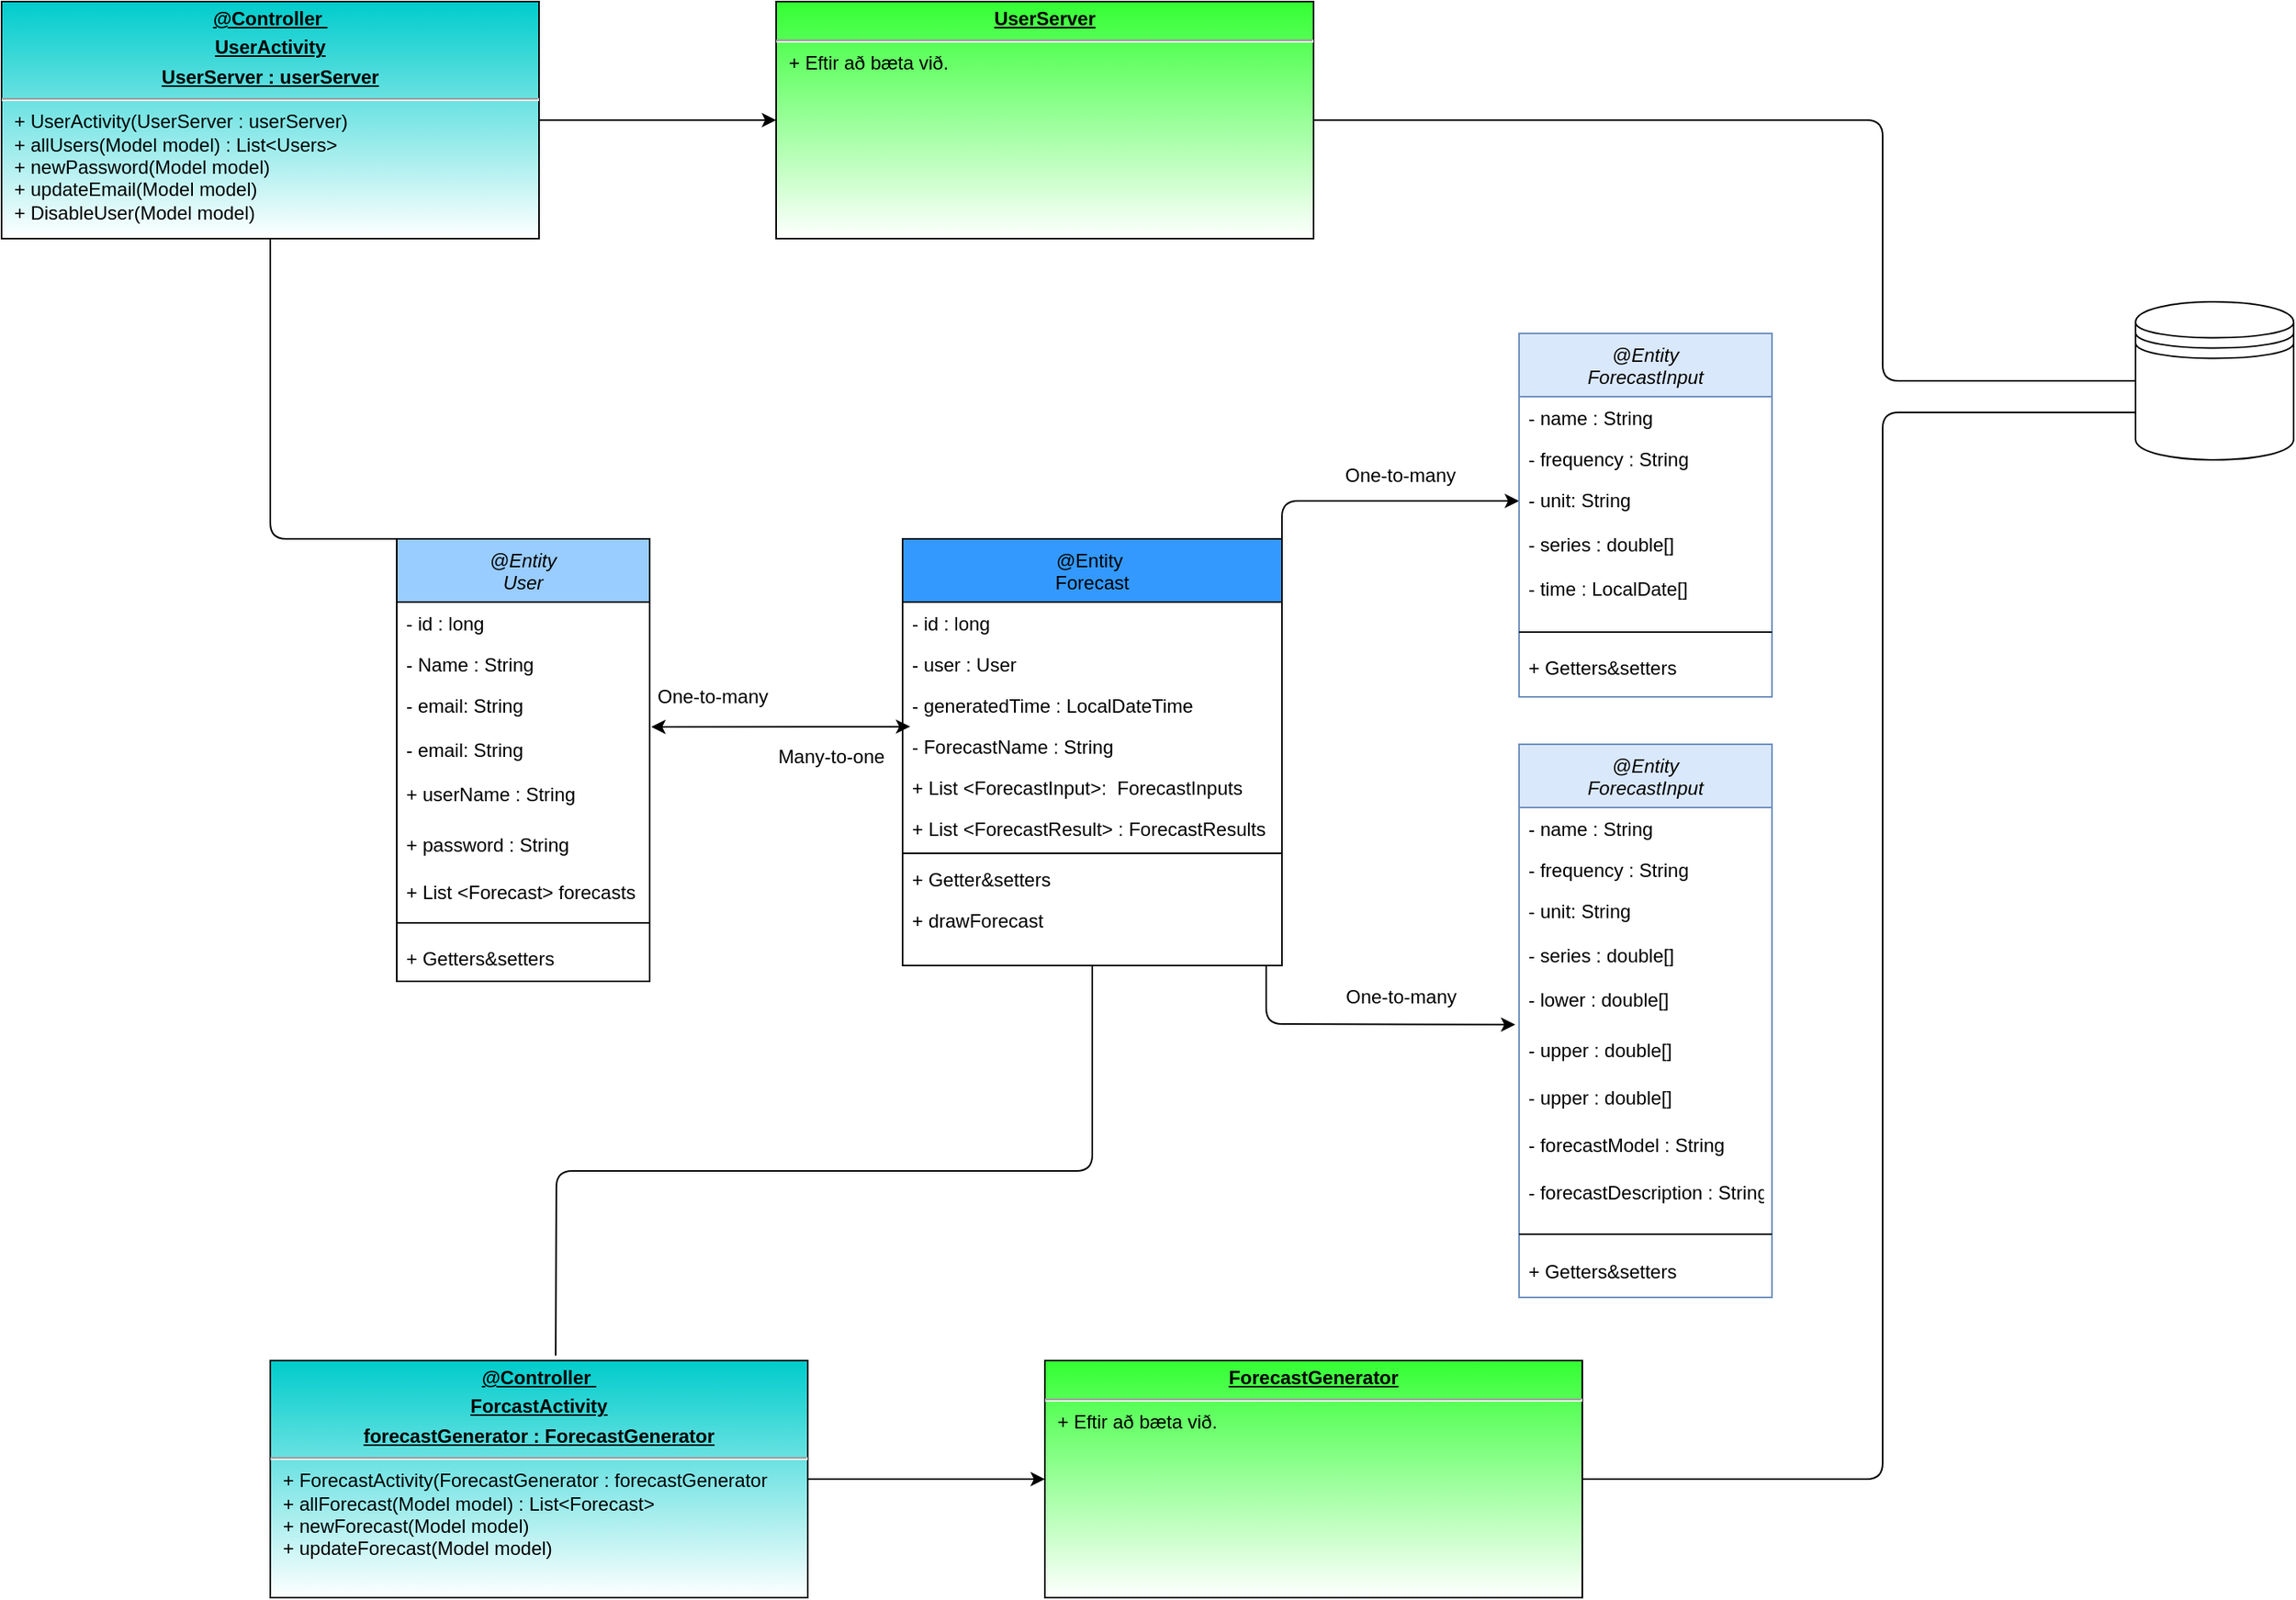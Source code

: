 <mxfile version="14.4.2" type="device"><diagram id="C5RBs43oDa-KdzZeNtuy" name="Page-1"><mxGraphModel dx="2903" dy="2339" grid="1" gridSize="10" guides="1" tooltips="1" connect="1" arrows="1" fold="1" page="1" pageScale="1" pageWidth="827" pageHeight="1169" math="0" shadow="0"><root><mxCell id="WIyWlLk6GJQsqaUBKTNV-0"/><mxCell id="WIyWlLk6GJQsqaUBKTNV-1" parent="WIyWlLk6GJQsqaUBKTNV-0"/><mxCell id="zkfFHV4jXpPFQw0GAbJ--0" value="@Entity&#10;User" style="swimlane;fontStyle=2;align=center;verticalAlign=top;childLayout=stackLayout;horizontal=1;startSize=40;horizontalStack=0;resizeParent=1;resizeLast=0;collapsible=1;marginBottom=0;rounded=0;shadow=0;strokeWidth=1;fillColor=#99CCFF;" parent="WIyWlLk6GJQsqaUBKTNV-1" vertex="1"><mxGeometry x="220" y="120" width="160" height="280" as="geometry"><mxRectangle x="230" y="140" width="160" height="26" as="alternateBounds"/></mxGeometry></mxCell><mxCell id="zkfFHV4jXpPFQw0GAbJ--1" value="- id : long&#10;" style="text;align=left;verticalAlign=top;spacingLeft=4;spacingRight=4;overflow=hidden;rotatable=0;points=[[0,0.5],[1,0.5]];portConstraint=eastwest;" parent="zkfFHV4jXpPFQw0GAbJ--0" vertex="1"><mxGeometry y="40" width="160" height="26" as="geometry"/></mxCell><mxCell id="zkfFHV4jXpPFQw0GAbJ--2" value="- Name : String" style="text;align=left;verticalAlign=top;spacingLeft=4;spacingRight=4;overflow=hidden;rotatable=0;points=[[0,0.5],[1,0.5]];portConstraint=eastwest;rounded=0;shadow=0;html=0;" parent="zkfFHV4jXpPFQw0GAbJ--0" vertex="1"><mxGeometry y="66" width="160" height="26" as="geometry"/></mxCell><mxCell id="zkfFHV4jXpPFQw0GAbJ--3" value="- email: String" style="text;align=left;verticalAlign=top;spacingLeft=4;spacingRight=4;overflow=hidden;rotatable=0;points=[[0,0.5],[1,0.5]];portConstraint=eastwest;rounded=0;shadow=0;html=0;" parent="zkfFHV4jXpPFQw0GAbJ--0" vertex="1"><mxGeometry y="92" width="160" height="28" as="geometry"/></mxCell><mxCell id="IDoZR1z59Kz2mP2TCOT6-0" value="- email: String" style="text;align=left;verticalAlign=top;spacingLeft=4;spacingRight=4;overflow=hidden;rotatable=0;points=[[0,0.5],[1,0.5]];portConstraint=eastwest;rounded=0;shadow=0;html=0;" vertex="1" parent="zkfFHV4jXpPFQw0GAbJ--0"><mxGeometry y="120" width="160" height="28" as="geometry"/></mxCell><mxCell id="IDoZR1z59Kz2mP2TCOT6-1" value="+ userName : String" style="text;align=left;verticalAlign=top;spacingLeft=4;spacingRight=4;overflow=hidden;rotatable=0;points=[[0,0.5],[1,0.5]];portConstraint=eastwest;rounded=0;shadow=0;html=0;" vertex="1" parent="zkfFHV4jXpPFQw0GAbJ--0"><mxGeometry y="148" width="160" height="32" as="geometry"/></mxCell><mxCell id="IDoZR1z59Kz2mP2TCOT6-2" value="+ password : String" style="text;align=left;verticalAlign=top;spacingLeft=4;spacingRight=4;overflow=hidden;rotatable=0;points=[[0,0.5],[1,0.5]];portConstraint=eastwest;rounded=0;shadow=0;html=0;" vertex="1" parent="zkfFHV4jXpPFQw0GAbJ--0"><mxGeometry y="180" width="160" height="30" as="geometry"/></mxCell><mxCell id="IDoZR1z59Kz2mP2TCOT6-3" value="+ List &lt;Forecast&gt; forecasts" style="text;align=left;verticalAlign=top;spacingLeft=4;spacingRight=4;overflow=hidden;rotatable=0;points=[[0,0.5],[1,0.5]];portConstraint=eastwest;rounded=0;shadow=0;html=0;" vertex="1" parent="zkfFHV4jXpPFQw0GAbJ--0"><mxGeometry y="210" width="160" height="24" as="geometry"/></mxCell><mxCell id="zkfFHV4jXpPFQw0GAbJ--4" value="" style="line;html=1;strokeWidth=1;align=left;verticalAlign=middle;spacingTop=-1;spacingLeft=3;spacingRight=3;rotatable=0;labelPosition=right;points=[];portConstraint=eastwest;" parent="zkfFHV4jXpPFQw0GAbJ--0" vertex="1"><mxGeometry y="234" width="160" height="18" as="geometry"/></mxCell><mxCell id="IDoZR1z59Kz2mP2TCOT6-4" value="+ Getters&amp;setters" style="text;align=left;verticalAlign=top;spacingLeft=4;spacingRight=4;overflow=hidden;rotatable=0;points=[[0,0.5],[1,0.5]];portConstraint=eastwest;rounded=0;shadow=0;html=0;" vertex="1" parent="zkfFHV4jXpPFQw0GAbJ--0"><mxGeometry y="252" width="160" height="28" as="geometry"/></mxCell><mxCell id="zkfFHV4jXpPFQw0GAbJ--17" value="@Entity &#10;Forecast" style="swimlane;fontStyle=0;align=center;verticalAlign=top;childLayout=stackLayout;horizontal=1;startSize=40;horizontalStack=0;resizeParent=1;resizeLast=0;collapsible=1;marginBottom=0;rounded=0;shadow=0;strokeWidth=1;fillColor=#3399FF;" parent="WIyWlLk6GJQsqaUBKTNV-1" vertex="1"><mxGeometry x="540" y="120" width="240" height="270" as="geometry"><mxRectangle x="550" y="140" width="160" height="26" as="alternateBounds"/></mxGeometry></mxCell><mxCell id="zkfFHV4jXpPFQw0GAbJ--18" value="- id : long" style="text;align=left;verticalAlign=top;spacingLeft=4;spacingRight=4;overflow=hidden;rotatable=0;points=[[0,0.5],[1,0.5]];portConstraint=eastwest;" parent="zkfFHV4jXpPFQw0GAbJ--17" vertex="1"><mxGeometry y="40" width="240" height="26" as="geometry"/></mxCell><mxCell id="zkfFHV4jXpPFQw0GAbJ--19" value="- user : User" style="text;align=left;verticalAlign=top;spacingLeft=4;spacingRight=4;overflow=hidden;rotatable=0;points=[[0,0.5],[1,0.5]];portConstraint=eastwest;rounded=0;shadow=0;html=0;" parent="zkfFHV4jXpPFQw0GAbJ--17" vertex="1"><mxGeometry y="66" width="240" height="26" as="geometry"/></mxCell><mxCell id="zkfFHV4jXpPFQw0GAbJ--20" value="- generatedTime : LocalDateTime" style="text;align=left;verticalAlign=top;spacingLeft=4;spacingRight=4;overflow=hidden;rotatable=0;points=[[0,0.5],[1,0.5]];portConstraint=eastwest;rounded=0;shadow=0;html=0;" parent="zkfFHV4jXpPFQw0GAbJ--17" vertex="1"><mxGeometry y="92" width="240" height="26" as="geometry"/></mxCell><mxCell id="zkfFHV4jXpPFQw0GAbJ--21" value="- ForecastName : String" style="text;align=left;verticalAlign=top;spacingLeft=4;spacingRight=4;overflow=hidden;rotatable=0;points=[[0,0.5],[1,0.5]];portConstraint=eastwest;rounded=0;shadow=0;html=0;" parent="zkfFHV4jXpPFQw0GAbJ--17" vertex="1"><mxGeometry y="118" width="240" height="26" as="geometry"/></mxCell><mxCell id="zkfFHV4jXpPFQw0GAbJ--22" value="+ List &lt;ForecastInput&gt;:  ForecastInputs" style="text;align=left;verticalAlign=top;spacingLeft=4;spacingRight=4;overflow=hidden;rotatable=0;points=[[0,0.5],[1,0.5]];portConstraint=eastwest;rounded=0;shadow=0;html=0;" parent="zkfFHV4jXpPFQw0GAbJ--17" vertex="1"><mxGeometry y="144" width="240" height="26" as="geometry"/></mxCell><mxCell id="IDoZR1z59Kz2mP2TCOT6-11" value="+ List &lt;ForecastResult&gt; : ForecastResults" style="text;align=left;verticalAlign=top;spacingLeft=4;spacingRight=4;overflow=hidden;rotatable=0;points=[[0,0.5],[1,0.5]];portConstraint=eastwest;rounded=0;shadow=0;html=0;" vertex="1" parent="zkfFHV4jXpPFQw0GAbJ--17"><mxGeometry y="170" width="240" height="26" as="geometry"/></mxCell><mxCell id="zkfFHV4jXpPFQw0GAbJ--23" value="" style="line;html=1;strokeWidth=1;align=left;verticalAlign=middle;spacingTop=-1;spacingLeft=3;spacingRight=3;rotatable=0;labelPosition=right;points=[];portConstraint=eastwest;" parent="zkfFHV4jXpPFQw0GAbJ--17" vertex="1"><mxGeometry y="196" width="240" height="6" as="geometry"/></mxCell><mxCell id="zkfFHV4jXpPFQw0GAbJ--25" value="+ Getter&amp;setters" style="text;align=left;verticalAlign=top;spacingLeft=4;spacingRight=4;overflow=hidden;rotatable=0;points=[[0,0.5],[1,0.5]];portConstraint=eastwest;" parent="zkfFHV4jXpPFQw0GAbJ--17" vertex="1"><mxGeometry y="202" width="240" height="26" as="geometry"/></mxCell><mxCell id="IDoZR1z59Kz2mP2TCOT6-12" value="+ drawForecast" style="text;align=left;verticalAlign=top;spacingLeft=4;spacingRight=4;overflow=hidden;rotatable=0;points=[[0,0.5],[1,0.5]];portConstraint=eastwest;" vertex="1" parent="zkfFHV4jXpPFQw0GAbJ--17"><mxGeometry y="228" width="240" height="26" as="geometry"/></mxCell><mxCell id="IDoZR1z59Kz2mP2TCOT6-8" value="" style="endArrow=classic;startArrow=classic;html=1;entryX=0.02;entryY=0.031;entryDx=0;entryDy=0;entryPerimeter=0;" edge="1" parent="WIyWlLk6GJQsqaUBKTNV-1" target="zkfFHV4jXpPFQw0GAbJ--21"><mxGeometry width="50" height="50" relative="1" as="geometry"><mxPoint x="381" y="239" as="sourcePoint"/><mxPoint x="480" y="280" as="targetPoint"/></mxGeometry></mxCell><mxCell id="IDoZR1z59Kz2mP2TCOT6-9" value="One-to-many" style="text;html=1;strokeColor=none;fillColor=none;align=center;verticalAlign=middle;whiteSpace=wrap;rounded=0;" vertex="1" parent="WIyWlLk6GJQsqaUBKTNV-1"><mxGeometry x="380" y="210" width="80" height="20" as="geometry"/></mxCell><mxCell id="IDoZR1z59Kz2mP2TCOT6-10" value="Many-to-one" style="text;html=1;strokeColor=none;fillColor=none;align=center;verticalAlign=middle;whiteSpace=wrap;rounded=0;" vertex="1" parent="WIyWlLk6GJQsqaUBKTNV-1"><mxGeometry x="460" y="248" width="70" height="20" as="geometry"/></mxCell><mxCell id="IDoZR1z59Kz2mP2TCOT6-13" value="" style="endArrow=classic;html=1;fontColor=#CCFFCC;entryX=0;entryY=0.5;entryDx=0;entryDy=0;" edge="1" parent="WIyWlLk6GJQsqaUBKTNV-1" target="IDoZR1z59Kz2mP2TCOT6-17"><mxGeometry width="50" height="50" relative="1" as="geometry"><mxPoint x="780" y="120" as="sourcePoint"/><mxPoint x="930" y="199" as="targetPoint"/><Array as="points"><mxPoint x="780" y="96"/></Array></mxGeometry></mxCell><mxCell id="IDoZR1z59Kz2mP2TCOT6-14" value="@Entity&#10;ForecastInput" style="swimlane;fontStyle=2;align=center;verticalAlign=top;childLayout=stackLayout;horizontal=1;startSize=40;horizontalStack=0;resizeParent=1;resizeLast=0;collapsible=1;marginBottom=0;rounded=0;shadow=0;strokeWidth=1;fillColor=#dae8fc;strokeColor=#6c8ebf;" vertex="1" parent="WIyWlLk6GJQsqaUBKTNV-1"><mxGeometry x="930" y="-10" width="160" height="230" as="geometry"><mxRectangle x="230" y="140" width="160" height="26" as="alternateBounds"/></mxGeometry></mxCell><mxCell id="IDoZR1z59Kz2mP2TCOT6-15" value="- name : String" style="text;align=left;verticalAlign=top;spacingLeft=4;spacingRight=4;overflow=hidden;rotatable=0;points=[[0,0.5],[1,0.5]];portConstraint=eastwest;" vertex="1" parent="IDoZR1z59Kz2mP2TCOT6-14"><mxGeometry y="40" width="160" height="26" as="geometry"/></mxCell><mxCell id="IDoZR1z59Kz2mP2TCOT6-16" value="- frequency : String" style="text;align=left;verticalAlign=top;spacingLeft=4;spacingRight=4;overflow=hidden;rotatable=0;points=[[0,0.5],[1,0.5]];portConstraint=eastwest;rounded=0;shadow=0;html=0;" vertex="1" parent="IDoZR1z59Kz2mP2TCOT6-14"><mxGeometry y="66" width="160" height="26" as="geometry"/></mxCell><mxCell id="IDoZR1z59Kz2mP2TCOT6-17" value="- unit: String" style="text;align=left;verticalAlign=top;spacingLeft=4;spacingRight=4;overflow=hidden;rotatable=0;points=[[0,0.5],[1,0.5]];portConstraint=eastwest;rounded=0;shadow=0;html=0;" vertex="1" parent="IDoZR1z59Kz2mP2TCOT6-14"><mxGeometry y="92" width="160" height="28" as="geometry"/></mxCell><mxCell id="IDoZR1z59Kz2mP2TCOT6-18" value="- series : double[]" style="text;align=left;verticalAlign=top;spacingLeft=4;spacingRight=4;overflow=hidden;rotatable=0;points=[[0,0.5],[1,0.5]];portConstraint=eastwest;rounded=0;shadow=0;html=0;" vertex="1" parent="IDoZR1z59Kz2mP2TCOT6-14"><mxGeometry y="120" width="160" height="28" as="geometry"/></mxCell><mxCell id="IDoZR1z59Kz2mP2TCOT6-19" value="- time : LocalDate[]" style="text;align=left;verticalAlign=top;spacingLeft=4;spacingRight=4;overflow=hidden;rotatable=0;points=[[0,0.5],[1,0.5]];portConstraint=eastwest;rounded=0;shadow=0;html=0;" vertex="1" parent="IDoZR1z59Kz2mP2TCOT6-14"><mxGeometry y="148" width="160" height="32" as="geometry"/></mxCell><mxCell id="IDoZR1z59Kz2mP2TCOT6-22" value="" style="line;html=1;strokeWidth=1;align=left;verticalAlign=middle;spacingTop=-1;spacingLeft=3;spacingRight=3;rotatable=0;labelPosition=right;points=[];portConstraint=eastwest;" vertex="1" parent="IDoZR1z59Kz2mP2TCOT6-14"><mxGeometry y="180" width="160" height="18" as="geometry"/></mxCell><mxCell id="IDoZR1z59Kz2mP2TCOT6-23" value="+ Getters&amp;setters" style="text;align=left;verticalAlign=top;spacingLeft=4;spacingRight=4;overflow=hidden;rotatable=0;points=[[0,0.5],[1,0.5]];portConstraint=eastwest;rounded=0;shadow=0;html=0;" vertex="1" parent="IDoZR1z59Kz2mP2TCOT6-14"><mxGeometry y="198" width="160" height="22" as="geometry"/></mxCell><mxCell id="IDoZR1z59Kz2mP2TCOT6-24" value="&lt;font color=&quot;#000000&quot;&gt;One-to-many&lt;/font&gt;" style="text;html=1;strokeColor=none;fillColor=none;align=center;verticalAlign=middle;whiteSpace=wrap;rounded=0;fontColor=#CCFFCC;" vertex="1" parent="WIyWlLk6GJQsqaUBKTNV-1"><mxGeometry x="810" y="70" width="90" height="20" as="geometry"/></mxCell><mxCell id="IDoZR1z59Kz2mP2TCOT6-25" value="@Entity&#10;ForecastInput" style="swimlane;fontStyle=2;align=center;verticalAlign=top;childLayout=stackLayout;horizontal=1;startSize=40;horizontalStack=0;resizeParent=1;resizeLast=0;collapsible=1;marginBottom=0;rounded=0;shadow=0;strokeWidth=1;fillColor=#dae8fc;strokeColor=#6c8ebf;" vertex="1" parent="WIyWlLk6GJQsqaUBKTNV-1"><mxGeometry x="930" y="250" width="160" height="350" as="geometry"><mxRectangle x="230" y="140" width="160" height="26" as="alternateBounds"/></mxGeometry></mxCell><mxCell id="IDoZR1z59Kz2mP2TCOT6-26" value="- name : String" style="text;align=left;verticalAlign=top;spacingLeft=4;spacingRight=4;overflow=hidden;rotatable=0;points=[[0,0.5],[1,0.5]];portConstraint=eastwest;" vertex="1" parent="IDoZR1z59Kz2mP2TCOT6-25"><mxGeometry y="40" width="160" height="26" as="geometry"/></mxCell><mxCell id="IDoZR1z59Kz2mP2TCOT6-27" value="- frequency : String" style="text;align=left;verticalAlign=top;spacingLeft=4;spacingRight=4;overflow=hidden;rotatable=0;points=[[0,0.5],[1,0.5]];portConstraint=eastwest;rounded=0;shadow=0;html=0;" vertex="1" parent="IDoZR1z59Kz2mP2TCOT6-25"><mxGeometry y="66" width="160" height="26" as="geometry"/></mxCell><mxCell id="IDoZR1z59Kz2mP2TCOT6-28" value="- unit: String" style="text;align=left;verticalAlign=top;spacingLeft=4;spacingRight=4;overflow=hidden;rotatable=0;points=[[0,0.5],[1,0.5]];portConstraint=eastwest;rounded=0;shadow=0;html=0;" vertex="1" parent="IDoZR1z59Kz2mP2TCOT6-25"><mxGeometry y="92" width="160" height="28" as="geometry"/></mxCell><mxCell id="IDoZR1z59Kz2mP2TCOT6-29" value="- series : double[]" style="text;align=left;verticalAlign=top;spacingLeft=4;spacingRight=4;overflow=hidden;rotatable=0;points=[[0,0.5],[1,0.5]];portConstraint=eastwest;rounded=0;shadow=0;html=0;" vertex="1" parent="IDoZR1z59Kz2mP2TCOT6-25"><mxGeometry y="120" width="160" height="28" as="geometry"/></mxCell><mxCell id="IDoZR1z59Kz2mP2TCOT6-30" value="- lower : double[]" style="text;align=left;verticalAlign=top;spacingLeft=4;spacingRight=4;overflow=hidden;rotatable=0;points=[[0,0.5],[1,0.5]];portConstraint=eastwest;rounded=0;shadow=0;html=0;" vertex="1" parent="IDoZR1z59Kz2mP2TCOT6-25"><mxGeometry y="148" width="160" height="32" as="geometry"/></mxCell><mxCell id="IDoZR1z59Kz2mP2TCOT6-31" value="- upper : double[]" style="text;align=left;verticalAlign=top;spacingLeft=4;spacingRight=4;overflow=hidden;rotatable=0;points=[[0,0.5],[1,0.5]];portConstraint=eastwest;rounded=0;shadow=0;html=0;" vertex="1" parent="IDoZR1z59Kz2mP2TCOT6-25"><mxGeometry y="180" width="160" height="30" as="geometry"/></mxCell><mxCell id="IDoZR1z59Kz2mP2TCOT6-34" value="- upper : double[]" style="text;align=left;verticalAlign=top;spacingLeft=4;spacingRight=4;overflow=hidden;rotatable=0;points=[[0,0.5],[1,0.5]];portConstraint=eastwest;rounded=0;shadow=0;html=0;" vertex="1" parent="IDoZR1z59Kz2mP2TCOT6-25"><mxGeometry y="210" width="160" height="30" as="geometry"/></mxCell><mxCell id="IDoZR1z59Kz2mP2TCOT6-35" value="- forecastModel : String" style="text;align=left;verticalAlign=top;spacingLeft=4;spacingRight=4;overflow=hidden;rotatable=0;points=[[0,0.5],[1,0.5]];portConstraint=eastwest;rounded=0;shadow=0;html=0;" vertex="1" parent="IDoZR1z59Kz2mP2TCOT6-25"><mxGeometry y="240" width="160" height="30" as="geometry"/></mxCell><mxCell id="IDoZR1z59Kz2mP2TCOT6-36" value="- forecastDescription : String" style="text;align=left;verticalAlign=top;spacingLeft=4;spacingRight=4;overflow=hidden;rotatable=0;points=[[0,0.5],[1,0.5]];portConstraint=eastwest;rounded=0;shadow=0;html=0;" vertex="1" parent="IDoZR1z59Kz2mP2TCOT6-25"><mxGeometry y="270" width="160" height="30" as="geometry"/></mxCell><mxCell id="IDoZR1z59Kz2mP2TCOT6-32" value="" style="line;html=1;strokeWidth=1;align=left;verticalAlign=middle;spacingTop=-1;spacingLeft=3;spacingRight=3;rotatable=0;labelPosition=right;points=[];portConstraint=eastwest;" vertex="1" parent="IDoZR1z59Kz2mP2TCOT6-25"><mxGeometry y="300" width="160" height="20" as="geometry"/></mxCell><mxCell id="IDoZR1z59Kz2mP2TCOT6-33" value="+ Getters&amp;setters" style="text;align=left;verticalAlign=top;spacingLeft=4;spacingRight=4;overflow=hidden;rotatable=0;points=[[0,0.5],[1,0.5]];portConstraint=eastwest;rounded=0;shadow=0;html=0;" vertex="1" parent="IDoZR1z59Kz2mP2TCOT6-25"><mxGeometry y="320" width="160" height="30" as="geometry"/></mxCell><mxCell id="IDoZR1z59Kz2mP2TCOT6-37" value="" style="endArrow=classic;html=1;fontColor=#CCFFCC;entryX=-0.015;entryY=-0.087;entryDx=0;entryDy=0;entryPerimeter=0;" edge="1" parent="WIyWlLk6GJQsqaUBKTNV-1" target="IDoZR1z59Kz2mP2TCOT6-31"><mxGeometry width="50" height="50" relative="1" as="geometry"><mxPoint x="770" y="390" as="sourcePoint"/><mxPoint x="840" y="420" as="targetPoint"/><Array as="points"><mxPoint x="770" y="427"/></Array></mxGeometry></mxCell><mxCell id="IDoZR1z59Kz2mP2TCOT6-39" value="&lt;font color=&quot;#000000&quot;&gt;One-to-many&lt;/font&gt;" style="text;html=1;strokeColor=none;fillColor=none;align=center;verticalAlign=middle;whiteSpace=wrap;rounded=0;fontColor=#CCFFCC;" vertex="1" parent="WIyWlLk6GJQsqaUBKTNV-1"><mxGeometry x="817.5" y="400" width="75" height="20" as="geometry"/></mxCell><mxCell id="IDoZR1z59Kz2mP2TCOT6-51" value="&lt;p style=&quot;margin: 0px ; margin-top: 4px ; text-align: center ; text-decoration: underline&quot;&gt;&lt;b&gt;@Controller&amp;nbsp;&lt;/b&gt;&lt;/p&gt;&lt;p style=&quot;margin: 0px ; margin-top: 4px ; text-align: center ; text-decoration: underline&quot;&gt;&lt;b&gt;ForcastActivity&lt;/b&gt;&lt;/p&gt;&lt;p style=&quot;margin: 0px ; margin-top: 4px ; text-align: center ; text-decoration: underline&quot;&gt;&lt;b&gt;forecastGenerator : ForecastGenerator&lt;/b&gt;&lt;/p&gt;&lt;hr&gt;&lt;p style=&quot;margin: 0px ; margin-left: 8px&quot;&gt;+ ForecastActivity(ForecastGenerator : forecastGenerator&lt;br&gt;+ allForecast(Model model) : List&amp;lt;Forecast&amp;gt;&lt;/p&gt;&lt;p style=&quot;margin: 0px ; margin-left: 8px&quot;&gt;+ newForecast(Model model)&lt;/p&gt;&lt;p style=&quot;margin: 0px ; margin-left: 8px&quot;&gt;+ updateForecast(Model model)&lt;/p&gt;&lt;p style=&quot;margin: 0px ; margin-left: 8px&quot;&gt;&lt;br&gt;&lt;br&gt;&lt;/p&gt;&lt;p style=&quot;margin: 0px ; margin-left: 8px&quot;&gt;&lt;br&gt;&lt;/p&gt;" style="verticalAlign=top;align=left;overflow=fill;fontSize=12;fontFamily=Helvetica;html=1;fillColor=#00CCCC;strokeWidth=1;perimeterSpacing=0;rounded=0;shadow=0;sketch=0;gradientColor=#ffffff;" vertex="1" parent="WIyWlLk6GJQsqaUBKTNV-1"><mxGeometry x="140" y="640" width="340" height="150" as="geometry"/></mxCell><mxCell id="IDoZR1z59Kz2mP2TCOT6-52" value="" style="endArrow=classic;html=1;fontColor=#CCFFCC;exitX=1;exitY=0.5;exitDx=0;exitDy=0;entryX=0;entryY=0.5;entryDx=0;entryDy=0;" edge="1" parent="WIyWlLk6GJQsqaUBKTNV-1" source="IDoZR1z59Kz2mP2TCOT6-51" target="IDoZR1z59Kz2mP2TCOT6-53"><mxGeometry width="50" height="50" relative="1" as="geometry"><mxPoint x="630" y="740" as="sourcePoint"/><mxPoint x="600" y="715" as="targetPoint"/></mxGeometry></mxCell><mxCell id="IDoZR1z59Kz2mP2TCOT6-53" value="&lt;p style=&quot;margin: 0px ; margin-top: 4px ; text-align: center ; text-decoration: underline&quot;&gt;&lt;b&gt;ForecastGenerator&lt;/b&gt;&lt;/p&gt;&lt;hr&gt;&lt;p style=&quot;margin: 0px ; margin-left: 8px&quot;&gt;+ Eftir að bæta við.&lt;br&gt;&lt;/p&gt;&lt;p style=&quot;margin: 0px ; margin-left: 8px&quot;&gt;&lt;br&gt;&lt;br&gt;&lt;/p&gt;&lt;p style=&quot;margin: 0px ; margin-left: 8px&quot;&gt;&lt;br&gt;&lt;/p&gt;" style="verticalAlign=top;align=left;overflow=fill;fontSize=12;fontFamily=Helvetica;html=1;strokeWidth=1;perimeterSpacing=0;rounded=0;shadow=0;sketch=0;gradientColor=#ffffff;fillColor=#33FF33;" vertex="1" parent="WIyWlLk6GJQsqaUBKTNV-1"><mxGeometry x="630" y="640" width="340" height="150" as="geometry"/></mxCell><mxCell id="IDoZR1z59Kz2mP2TCOT6-54" value="" style="endArrow=none;html=1;fontColor=#CCFFCC;entryX=0.5;entryY=1;entryDx=0;entryDy=0;exitX=0.531;exitY=-0.021;exitDx=0;exitDy=0;exitPerimeter=0;" edge="1" parent="WIyWlLk6GJQsqaUBKTNV-1" source="IDoZR1z59Kz2mP2TCOT6-51" target="zkfFHV4jXpPFQw0GAbJ--17"><mxGeometry width="50" height="50" relative="1" as="geometry"><mxPoint x="350" y="570" as="sourcePoint"/><mxPoint x="400" y="520" as="targetPoint"/><Array as="points"><mxPoint x="321" y="520"/><mxPoint x="660" y="520"/></Array></mxGeometry></mxCell><mxCell id="IDoZR1z59Kz2mP2TCOT6-55" value="&lt;p style=&quot;margin: 0px ; margin-top: 4px ; text-align: center ; text-decoration: underline&quot;&gt;&lt;b&gt;@Controller&amp;nbsp;&lt;/b&gt;&lt;/p&gt;&lt;p style=&quot;margin: 0px ; margin-top: 4px ; text-align: center ; text-decoration: underline&quot;&gt;&lt;b&gt;UserActivity&lt;/b&gt;&lt;/p&gt;&lt;p style=&quot;margin: 0px ; margin-top: 4px ; text-align: center ; text-decoration: underline&quot;&gt;&lt;b&gt;UserServer : userServer&lt;/b&gt;&lt;/p&gt;&lt;hr&gt;&lt;p style=&quot;margin: 0px ; margin-left: 8px&quot;&gt;+ UserActivity(UserServer : userServer)&lt;br&gt;+ allUsers(Model model) : List&amp;lt;Users&amp;gt;&lt;/p&gt;&lt;p style=&quot;margin: 0px ; margin-left: 8px&quot;&gt;+ newPassword(Model model)&lt;/p&gt;&lt;p style=&quot;margin: 0px ; margin-left: 8px&quot;&gt;+ updateEmail(Model model)&lt;/p&gt;&lt;p style=&quot;margin: 0px ; margin-left: 8px&quot;&gt;+ DisableUser(Model model)&lt;/p&gt;&lt;p style=&quot;margin: 0px ; margin-left: 8px&quot;&gt;&lt;br&gt;&lt;br&gt;&lt;/p&gt;&lt;p style=&quot;margin: 0px ; margin-left: 8px&quot;&gt;&lt;br&gt;&lt;/p&gt;" style="verticalAlign=top;align=left;overflow=fill;fontSize=12;fontFamily=Helvetica;html=1;fillColor=#00CCCC;strokeWidth=1;perimeterSpacing=0;rounded=0;shadow=0;sketch=0;gradientColor=#ffffff;" vertex="1" parent="WIyWlLk6GJQsqaUBKTNV-1"><mxGeometry x="-30" y="-220" width="340" height="150" as="geometry"/></mxCell><mxCell id="IDoZR1z59Kz2mP2TCOT6-56" value="&lt;p style=&quot;margin: 0px ; margin-top: 4px ; text-align: center ; text-decoration: underline&quot;&gt;&lt;b&gt;UserServer&lt;/b&gt;&lt;/p&gt;&lt;hr&gt;&lt;p style=&quot;margin: 0px ; margin-left: 8px&quot;&gt;+ Eftir að bæta við.&lt;br&gt;&lt;/p&gt;&lt;p style=&quot;margin: 0px ; margin-left: 8px&quot;&gt;&lt;br&gt;&lt;br&gt;&lt;/p&gt;&lt;p style=&quot;margin: 0px ; margin-left: 8px&quot;&gt;&lt;br&gt;&lt;/p&gt;" style="verticalAlign=top;align=left;overflow=fill;fontSize=12;fontFamily=Helvetica;html=1;strokeWidth=1;perimeterSpacing=0;rounded=0;shadow=0;sketch=0;gradientColor=#ffffff;fillColor=#33FF33;" vertex="1" parent="WIyWlLk6GJQsqaUBKTNV-1"><mxGeometry x="460" y="-220" width="340" height="150" as="geometry"/></mxCell><mxCell id="IDoZR1z59Kz2mP2TCOT6-57" value="" style="shape=datastore;whiteSpace=wrap;html=1;rounded=0;shadow=0;sketch=0;strokeColor=#000000;strokeWidth=1;gradientColor=#ffffff;fontColor=#CCFFCC;fillColor=#FFFFFF;" vertex="1" parent="WIyWlLk6GJQsqaUBKTNV-1"><mxGeometry x="1320" y="-30" width="100" height="100" as="geometry"/></mxCell><mxCell id="IDoZR1z59Kz2mP2TCOT6-58" value="" style="endArrow=classic;html=1;fontColor=#CCFFCC;entryX=0;entryY=0.5;entryDx=0;entryDy=0;exitX=1;exitY=0.5;exitDx=0;exitDy=0;" edge="1" parent="WIyWlLk6GJQsqaUBKTNV-1" source="IDoZR1z59Kz2mP2TCOT6-55" target="IDoZR1z59Kz2mP2TCOT6-56"><mxGeometry width="50" height="50" relative="1" as="geometry"><mxPoint x="60" y="50" as="sourcePoint"/><mxPoint x="110" as="targetPoint"/></mxGeometry></mxCell><mxCell id="IDoZR1z59Kz2mP2TCOT6-60" value="" style="endArrow=none;html=1;fontColor=#CCFFCC;entryX=0;entryY=0.5;entryDx=0;entryDy=0;exitX=1;exitY=0.5;exitDx=0;exitDy=0;" edge="1" parent="WIyWlLk6GJQsqaUBKTNV-1" source="IDoZR1z59Kz2mP2TCOT6-56" target="IDoZR1z59Kz2mP2TCOT6-57"><mxGeometry width="50" height="50" relative="1" as="geometry"><mxPoint x="890" y="-140" as="sourcePoint"/><mxPoint x="940" y="-190" as="targetPoint"/><Array as="points"><mxPoint x="1160" y="-145"/><mxPoint x="1160" y="20"/></Array></mxGeometry></mxCell><mxCell id="IDoZR1z59Kz2mP2TCOT6-61" value="" style="endArrow=none;html=1;fontColor=#CCFFCC;entryX=0;entryY=0.7;entryDx=0;entryDy=0;exitX=1;exitY=0.5;exitDx=0;exitDy=0;" edge="1" parent="WIyWlLk6GJQsqaUBKTNV-1" source="IDoZR1z59Kz2mP2TCOT6-53" target="IDoZR1z59Kz2mP2TCOT6-57"><mxGeometry width="50" height="50" relative="1" as="geometry"><mxPoint x="1340" y="650" as="sourcePoint"/><mxPoint x="1390" y="600" as="targetPoint"/><Array as="points"><mxPoint x="1160" y="715"/><mxPoint x="1160" y="40"/></Array></mxGeometry></mxCell><mxCell id="IDoZR1z59Kz2mP2TCOT6-62" value="" style="endArrow=none;html=1;fontColor=#CCFFCC;entryX=0.5;entryY=0;entryDx=0;entryDy=0;exitX=0.5;exitY=1;exitDx=0;exitDy=0;" edge="1" parent="WIyWlLk6GJQsqaUBKTNV-1" source="IDoZR1z59Kz2mP2TCOT6-55" target="zkfFHV4jXpPFQw0GAbJ--0"><mxGeometry width="50" height="50" relative="1" as="geometry"><mxPoint x="40" y="170" as="sourcePoint"/><mxPoint x="90" y="120" as="targetPoint"/><Array as="points"><mxPoint x="140" y="120"/></Array></mxGeometry></mxCell></root></mxGraphModel></diagram></mxfile>